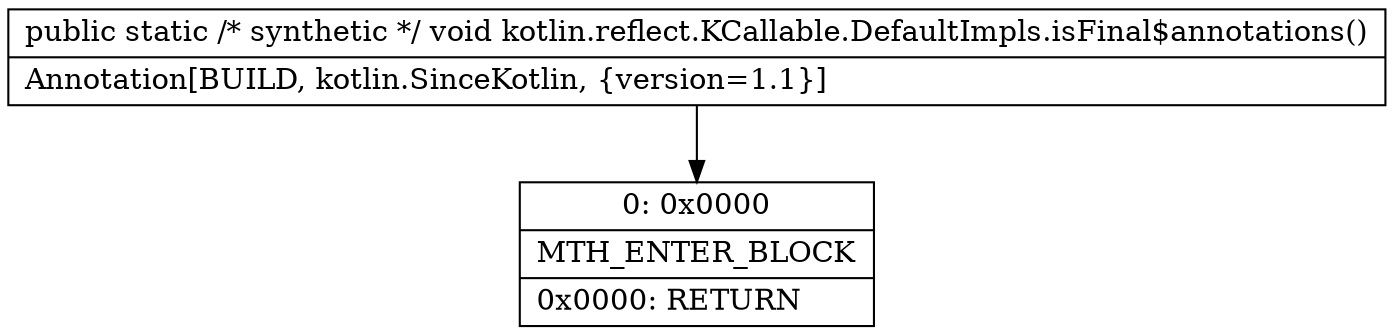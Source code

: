 digraph "CFG forkotlin.reflect.KCallable.DefaultImpls.isFinal$annotations()V" {
Node_0 [shape=record,label="{0\:\ 0x0000|MTH_ENTER_BLOCK\l|0x0000: RETURN   \l}"];
MethodNode[shape=record,label="{public static \/* synthetic *\/ void kotlin.reflect.KCallable.DefaultImpls.isFinal$annotations()  | Annotation[BUILD, kotlin.SinceKotlin, \{version=1.1\}]\l}"];
MethodNode -> Node_0;
}

